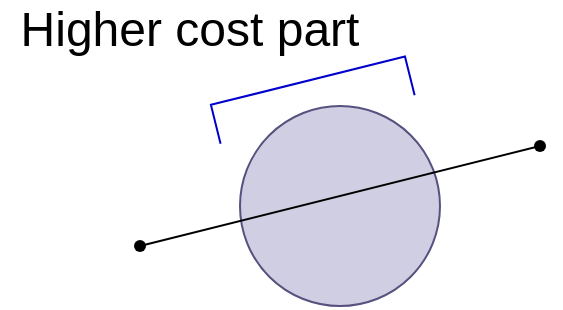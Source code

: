 <mxfile version="20.8.5" type="device" pages="15"><diagram id="A6tB0I88l7W3inPqSk8o" name="Page-1"><mxGraphModel dx="1050" dy="614" grid="1" gridSize="10" guides="1" tooltips="1" connect="1" arrows="1" fold="1" page="1" pageScale="1" pageWidth="827" pageHeight="1169" math="0" shadow="0"><root><mxCell id="0"/><mxCell id="1" parent="0"/><mxCell id="MAv-AXUTzpr7x4LDIFRL-2" value="" style="shape=waypoint;sketch=0;fillStyle=solid;size=6;pointerEvents=1;points=[];fillColor=none;resizable=0;rotatable=0;perimeter=centerPerimeter;snapToPoint=1;" parent="1" vertex="1"><mxGeometry x="350" y="250" width="20" height="20" as="geometry"/></mxCell><mxCell id="MAv-AXUTzpr7x4LDIFRL-4" value="" style="shape=waypoint;sketch=0;fillStyle=solid;size=6;pointerEvents=1;points=[];fillColor=none;resizable=0;rotatable=0;perimeter=centerPerimeter;snapToPoint=1;" parent="1" vertex="1"><mxGeometry x="550" y="200" width="20" height="20" as="geometry"/></mxCell><mxCell id="MAv-AXUTzpr7x4LDIFRL-5" value="" style="ellipse;whiteSpace=wrap;html=1;aspect=fixed;fillColor=#d0cee2;strokeColor=#56517e;" parent="1" vertex="1"><mxGeometry x="410" y="190" width="100" height="100" as="geometry"/></mxCell><mxCell id="MAv-AXUTzpr7x4LDIFRL-13" value="" style="endArrow=none;html=1;rounded=0;exitX=0.487;exitY=0.36;exitDx=0;exitDy=0;exitPerimeter=0;entryX=0.86;entryY=0.99;entryDx=0;entryDy=0;entryPerimeter=0;shadow=0;fixDash=0;backgroundOutline=0;" parent="1" source="MAv-AXUTzpr7x4LDIFRL-2" target="MAv-AXUTzpr7x4LDIFRL-4" edge="1"><mxGeometry width="50" height="50" relative="1" as="geometry"><mxPoint x="430" y="300" as="sourcePoint"/><mxPoint x="480" y="250" as="targetPoint"/></mxGeometry></mxCell><mxCell id="MAv-AXUTzpr7x4LDIFRL-16" value="&lt;font style=&quot;font-size: 24px;&quot;&gt;Higher cost part&lt;/font&gt;" style="text;html=1;strokeColor=none;fillColor=none;align=center;verticalAlign=middle;whiteSpace=wrap;rounded=0;" parent="1" vertex="1"><mxGeometry x="290" y="137.03" width="190" height="30" as="geometry"/></mxCell><mxCell id="MAv-AXUTzpr7x4LDIFRL-20" value="" style="strokeWidth=1;html=1;shape=mxgraph.flowchart.annotation_1;align=left;pointerEvents=1;rotation=76;fillColor=#6d8764;strokeColor=#0000CC;fontColor=#ffffff;" parent="1" vertex="1"><mxGeometry x="436.38" y="137.03" width="20" height="100" as="geometry"/></mxCell></root></mxGraphModel></diagram><diagram id="pmxJFv6nroLKr3M9aMhr" name="Page-2"><mxGraphModel dx="1050" dy="614" grid="1" gridSize="10" guides="1" tooltips="1" connect="1" arrows="1" fold="1" page="1" pageScale="1" pageWidth="827" pageHeight="1169" math="0" shadow="0"><root><mxCell id="0"/><mxCell id="1" parent="0"/><mxCell id="wxuh1r0oGxCuder9asdB-3" value="" style="ellipse;whiteSpace=wrap;html=1;aspect=fixed;fillColor=#d0cee2;strokeColor=#56517e;dropTarget=0;collapsible=0;backgroundOutline=0;movableLabel=0;treeFolding=0;treeMoving=0;" parent="1" vertex="1"><mxGeometry x="360" y="202.97" width="100" height="100" as="geometry"/></mxCell><mxCell id="wxuh1r0oGxCuder9asdB-1" value="" style="shape=waypoint;sketch=0;fillStyle=solid;size=6;pointerEvents=1;points=[];fillColor=none;resizable=0;rotatable=0;perimeter=centerPerimeter;snapToPoint=1;" parent="1" vertex="1"><mxGeometry x="300" y="262.97" width="20" height="20" as="geometry"/></mxCell><mxCell id="wxuh1r0oGxCuder9asdB-2" value="" style="shape=waypoint;fillStyle=solid;size=6;pointerEvents=1;points=[];fillColor=none;resizable=0;rotatable=0;perimeter=centerPerimeter;snapToPoint=1;" parent="1" vertex="1"><mxGeometry x="385.5" y="234.97" width="20" height="20" as="geometry"/></mxCell><mxCell id="wxuh1r0oGxCuder9asdB-4" value="" style="endArrow=none;html=1;rounded=0;exitX=0.487;exitY=0.36;exitDx=0;exitDy=0;exitPerimeter=0;entryX=0.86;entryY=0.99;entryDx=0;entryDy=0;entryPerimeter=0;shadow=0;fixDash=0;backgroundOutline=0;" parent="1" source="wxuh1r0oGxCuder9asdB-1" target="wxuh1r0oGxCuder9asdB-2" edge="1"><mxGeometry width="50" height="50" relative="1" as="geometry"><mxPoint x="380" y="312.97" as="sourcePoint"/><mxPoint x="430" y="262.97" as="targetPoint"/></mxGeometry></mxCell><mxCell id="wxuh1r0oGxCuder9asdB-5" value="&lt;font style=&quot;font-size: 24px;&quot;&gt;Higher cost part&lt;/font&gt;" style="text;html=1;strokeColor=none;fillColor=none;align=center;verticalAlign=middle;whiteSpace=wrap;rounded=0;" parent="1" vertex="1"><mxGeometry x="205" y="159.97" width="197" height="30" as="geometry"/></mxCell><mxCell id="wxuh1r0oGxCuder9asdB-6" value="" style="strokeWidth=1;html=1;shape=mxgraph.flowchart.annotation_1;align=left;pointerEvents=1;rotation=72;strokeColor=#0000CC;" parent="1" vertex="1"><mxGeometry x="357" y="184" width="13" height="38" as="geometry"/></mxCell></root></mxGraphModel></diagram><diagram id="F2Q_9FWgsyVRk7mjjs0s" name="Page-3"><mxGraphModel dx="1050" dy="558" grid="1" gridSize="10" guides="1" tooltips="1" connect="1" arrows="1" fold="1" page="1" pageScale="1" pageWidth="827" pageHeight="1169" math="0" shadow="0"><root><mxCell id="0"/><mxCell id="1" parent="0"/><mxCell id="Bp5m23BnA9uyABr2IrYK-1" value="" style="shape=waypoint;sketch=0;fillStyle=solid;size=6;pointerEvents=1;points=[];fillColor=none;resizable=0;rotatable=0;perimeter=centerPerimeter;snapToPoint=1;" parent="1" vertex="1"><mxGeometry x="340" y="202.97" width="20" height="20" as="geometry"/></mxCell><mxCell id="Bp5m23BnA9uyABr2IrYK-2" value="" style="shape=waypoint;sketch=0;fillStyle=solid;size=6;pointerEvents=1;points=[];fillColor=none;resizable=0;rotatable=0;perimeter=centerPerimeter;snapToPoint=1;" parent="1" vertex="1"><mxGeometry x="540" y="152.97" width="20" height="20" as="geometry"/></mxCell><mxCell id="Bp5m23BnA9uyABr2IrYK-3" value="" style="ellipse;whiteSpace=wrap;html=1;aspect=fixed;fillColor=#d0cee2;strokeColor=#56517e;" parent="1" vertex="1"><mxGeometry x="400" y="142.97" width="100" height="100" as="geometry"/></mxCell><mxCell id="MhhkjC0WyMBcUW5qncuH-1" value="" style="endArrow=none;html=1;rounded=0;shadow=0;strokeColor=#000000;strokeWidth=1;exitX=0.58;exitY=0.322;exitDx=0;exitDy=0;exitPerimeter=0;entryX=0.18;entryY=0.541;entryDx=0;entryDy=0;entryPerimeter=0;" parent="1" source="Bp5m23BnA9uyABr2IrYK-1" target="Bp5m23BnA9uyABr2IrYK-2" edge="1"><mxGeometry width="50" height="50" relative="1" as="geometry"><mxPoint x="500" y="100" as="sourcePoint"/><mxPoint x="550" y="50" as="targetPoint"/></mxGeometry></mxCell><mxCell id="MhhkjC0WyMBcUW5qncuH-2" value="" style="shape=cross;whiteSpace=wrap;html=1;sketch=0;strokeColor=#0000CC;strokeWidth=1;fillColor=#0000CC;rotation=300;" parent="1" vertex="1"><mxGeometry x="434" y="173" width="30" height="30" as="geometry"/></mxCell></root></mxGraphModel></diagram><diagram id="Zsx5hm4qPpK2jRYNvi3d" name="circle_sampling"><mxGraphModel dx="1050" dy="558" grid="1" gridSize="10" guides="1" tooltips="1" connect="1" arrows="1" fold="1" page="1" pageScale="1" pageWidth="827" pageHeight="1169" math="0" shadow="0"><root><mxCell id="0"/><mxCell id="1" parent="0"/><mxCell id="hvhjdeAIe3A8y8KA04qT-1" value="" style="ellipse;whiteSpace=wrap;html=1;sketch=0;strokeWidth=1;fontSize=24;fillColor=#d0cee2;aspect=fixed;fillStyle=auto;strokeColor=#56517e;" parent="1" vertex="1"><mxGeometry x="250" y="150" width="300" height="300" as="geometry"/></mxCell><mxCell id="hvhjdeAIe3A8y8KA04qT-2" value="" style="verticalLabelPosition=bottom;verticalAlign=top;html=1;shape=mxgraph.basic.donut;dx=80;shadow=0;sketch=0;fillStyle=hatch;strokeWidth=3;fontSize=24;gradientDirection=north;fillColor=#fad9d5;strokeColor=#ae4132;" parent="1" vertex="1"><mxGeometry x="210" y="110" width="380" height="380" as="geometry"/></mxCell></root></mxGraphModel></diagram><diagram id="2A9bTibAbFp8gxhp3oWv" name="Page-4"><mxGraphModel dx="1877" dy="1727" grid="1" gridSize="10" guides="1" tooltips="1" connect="1" arrows="1" fold="1" page="1" pageScale="1" pageWidth="827" pageHeight="1169" math="0" shadow="0"><root><mxCell id="0"/><mxCell id="1" parent="0"/><mxCell id="gCcznzfXYy2J0TUsnhvt-1" value="" style="ellipse;whiteSpace=wrap;html=1;aspect=fixed;sketch=0;strokeColor=#ae4132;strokeWidth=1;fontSize=24;fillColor=#fad9d5;fillStyle=auto;" parent="1" vertex="1"><mxGeometry x="710" y="-100" width="380" height="380" as="geometry"/></mxCell><mxCell id="gCcznzfXYy2J0TUsnhvt-2" value="" style="ellipse;whiteSpace=wrap;html=1;aspect=fixed;sketch=0;strokeWidth=1;fontSize=24;strokeColor=#ae4132;fillColor=#fad9d5;" parent="1" vertex="1"><mxGeometry x="-100" y="-80" width="240" height="240" as="geometry"/></mxCell><mxCell id="uPwcgED3dDejvlS4CiR2-1" value="" style="ellipse;whiteSpace=wrap;html=1;sketch=0;strokeWidth=1;fontSize=24;fillColor=#d0cee2;aspect=fixed;fillStyle=auto;strokeColor=#56517e;" parent="1" vertex="1"><mxGeometry x="240" y="500" width="300" height="300" as="geometry"/></mxCell><mxCell id="JXuGmhnshtiWKdMsvSeH-2" value="" style="verticalLabelPosition=bottom;verticalAlign=top;html=1;shape=mxgraph.basic.donut;dx=80;shadow=0;sketch=0;fillStyle=hatch;strokeWidth=2;fontSize=24;gradientDirection=north;fillColor=#fad9d5;strokeColor=#ae4132;" parent="1" vertex="1"><mxGeometry x="200" y="460" width="380" height="380" as="geometry"/></mxCell><mxCell id="JXuGmhnshtiWKdMsvSeH-5" value="" style="ellipse;whiteSpace=wrap;html=1;aspect=fixed;shadow=0;sketch=0;fillStyle=auto;strokeWidth=1;fontSize=24;fillColor=none;gradientDirection=north;" parent="1" vertex="1"><mxGeometry x="-400" y="220" width="330" height="330" as="geometry"/></mxCell></root></mxGraphModel></diagram><diagram id="nCHJpAuGW0pe9Ygbi68F" name="circle_uniform"><mxGraphModel dx="1050" dy="614" grid="1" gridSize="10" guides="1" tooltips="1" connect="1" arrows="1" fold="1" page="1" pageScale="1" pageWidth="827" pageHeight="1169" math="0" shadow="0"><root><mxCell id="0"/><mxCell id="1" parent="0"/><mxCell id="oVNcucL_yEXHfLMIND2j-1" value="" style="ellipse;whiteSpace=wrap;html=1;sketch=0;strokeWidth=1;fontSize=24;fillColor=#d0cee2;aspect=fixed;fillStyle=auto;strokeColor=#56517e;" parent="1" vertex="1"><mxGeometry x="260" y="140" width="300" height="300" as="geometry"/></mxCell><mxCell id="oVNcucL_yEXHfLMIND2j-3" value="" style="ellipse;whiteSpace=wrap;html=1;aspect=fixed;fillColor=#FAD9D5;fillStyle=hatch;strokeColor=#AE4132;strokeWidth=3;" parent="1" vertex="1"><mxGeometry x="260" y="140" width="300" height="300" as="geometry"/></mxCell><mxCell id="CycOtiKnGc6A5IIGkXMe-1" value="" style="ellipse;whiteSpace=wrap;html=1;sketch=0;strokeWidth=1;fontSize=24;fillColor=#d0cee2;aspect=fixed;fillStyle=auto;strokeColor=#56517E;" parent="1" vertex="1"><mxGeometry x="260" y="570" width="300" height="300" as="geometry"/></mxCell><mxCell id="CycOtiKnGc6A5IIGkXMe-2" value="" style="verticalLabelPosition=bottom;verticalAlign=top;html=1;shape=mxgraph.basic.donut;dx=80;shadow=0;sketch=0;fillStyle=hatch;strokeWidth=2;fontSize=24;gradientDirection=north;fillColor=#fad9d5;strokeColor=#ae4132;" parent="1" vertex="1"><mxGeometry x="220" y="530" width="380" height="380" as="geometry"/></mxCell></root></mxGraphModel></diagram><diagram id="ZwE9gRwSXSiE_gKXGxdt" name="mind_map"><mxGraphModel dx="1050" dy="614" grid="1" gridSize="10" guides="1" tooltips="1" connect="1" arrows="1" fold="1" page="1" pageScale="1" pageWidth="827" pageHeight="1169" math="0" shadow="0"><root><mxCell id="0"/><mxCell id="1" parent="0"/><mxCell id="Mch2mxVdKXWB0VF2hUTE-8" style="rounded=0;orthogonalLoop=1;jettySize=auto;html=1;exitX=0.954;exitY=0.279;exitDx=0;exitDy=0;entryX=0.037;entryY=0.696;entryDx=0;entryDy=0;fontSize=18;endArrow=none;endFill=0;exitPerimeter=0;entryPerimeter=0;" parent="1" source="Mch2mxVdKXWB0VF2hUTE-1" target="Mch2mxVdKXWB0VF2hUTE-2" edge="1"><mxGeometry relative="1" as="geometry"/></mxCell><mxCell id="vssRIM5K64rXDkU6ohsd-5" style="edgeStyle=orthogonalEdgeStyle;rounded=0;orthogonalLoop=1;jettySize=auto;html=1;exitX=0.5;exitY=1;exitDx=0;exitDy=0;endArrow=none;endFill=0;" parent="1" source="Mch2mxVdKXWB0VF2hUTE-1" target="vssRIM5K64rXDkU6ohsd-3" edge="1"><mxGeometry relative="1" as="geometry"/></mxCell><mxCell id="Mch2mxVdKXWB0VF2hUTE-1" value="&lt;font style=&quot;font-size: 18px;&quot;&gt;Trajectory optimization&lt;/font&gt;" style="ellipse;whiteSpace=wrap;html=1;fillColor=#f8cecc;strokeColor=#b85450;" parent="1" vertex="1"><mxGeometry x="260" y="200" width="180" height="120" as="geometry"/></mxCell><mxCell id="Mch2mxVdKXWB0VF2hUTE-9" style="rounded=0;orthogonalLoop=1;jettySize=auto;html=1;exitX=0.5;exitY=0;exitDx=0;exitDy=0;entryX=0.5;entryY=1;entryDx=0;entryDy=0;fontSize=18;endArrow=none;endFill=0;" parent="1" source="Mch2mxVdKXWB0VF2hUTE-2" target="Mch2mxVdKXWB0VF2hUTE-5" edge="1"><mxGeometry relative="1" as="geometry"/></mxCell><mxCell id="Mch2mxVdKXWB0VF2hUTE-10" style="edgeStyle=none;rounded=0;orthogonalLoop=1;jettySize=auto;html=1;exitX=0.5;exitY=1;exitDx=0;exitDy=0;entryX=0.5;entryY=0;entryDx=0;entryDy=0;fontSize=18;endArrow=none;endFill=0;" parent="1" source="Mch2mxVdKXWB0VF2hUTE-2" target="Mch2mxVdKXWB0VF2hUTE-6" edge="1"><mxGeometry relative="1" as="geometry"/></mxCell><mxCell id="Mch2mxVdKXWB0VF2hUTE-2" value="&lt;font style=&quot;font-size: 16px;&quot;&gt;Space discretization&lt;/font&gt;" style="ellipse;whiteSpace=wrap;html=1;fillColor=#ffe6cc;strokeColor=#d79b00;" parent="1" vertex="1"><mxGeometry x="470" y="150" width="120" height="80" as="geometry"/></mxCell><mxCell id="Mch2mxVdKXWB0VF2hUTE-7" style="rounded=0;orthogonalLoop=1;jettySize=auto;html=1;fontSize=18;endArrow=none;endFill=0;elbow=vertical;" parent="1" source="Mch2mxVdKXWB0VF2hUTE-3" target="Mch2mxVdKXWB0VF2hUTE-1" edge="1"><mxGeometry relative="1" as="geometry"><mxPoint x="230" y="430" as="sourcePoint"/><mxPoint x="260" y="260" as="targetPoint"/></mxGeometry></mxCell><mxCell id="Mch2mxVdKXWB0VF2hUTE-3" value="&lt;font style=&quot;font-size: 16px;&quot;&gt;Aircraft dynamics&lt;/font&gt;" style="ellipse;whiteSpace=wrap;html=1;fillColor=#ffe6cc;strokeColor=#d79b00;" parent="1" vertex="1"><mxGeometry x="110" y="150" width="120" height="80" as="geometry"/></mxCell><mxCell id="Mch2mxVdKXWB0VF2hUTE-5" value="&lt;font style=&quot;font-size: 15px;&quot;&gt;Deterministic&lt;/font&gt;" style="ellipse;whiteSpace=wrap;html=1;fillColor=#d5e8d4;strokeColor=#82b366;" parent="1" vertex="1"><mxGeometry x="482.5" y="70" width="95" height="60" as="geometry"/></mxCell><mxCell id="Mch2mxVdKXWB0VF2hUTE-6" value="&lt;font style=&quot;font-size: 15px;&quot;&gt;Sampling based&lt;/font&gt;" style="ellipse;whiteSpace=wrap;html=1;fillColor=#d5e8d4;strokeColor=#82b366;" parent="1" vertex="1"><mxGeometry x="482.5" y="250" width="95" height="60" as="geometry"/></mxCell><mxCell id="vssRIM5K64rXDkU6ohsd-3" value="&lt;span style=&quot;font-size: 16px;&quot;&gt;Fast Marching&lt;/span&gt;" style="ellipse;whiteSpace=wrap;html=1;fillColor=#ffe6cc;strokeColor=#d79b00;" parent="1" vertex="1"><mxGeometry x="290" y="370" width="120" height="80" as="geometry"/></mxCell></root></mxGraphModel></diagram><diagram id="b41lEtDZbvY6DkStfi6i" name="FMT_iteration_1"><mxGraphModel dx="1050" dy="614" grid="1" gridSize="10" guides="1" tooltips="1" connect="1" arrows="1" fold="1" page="1" pageScale="1" pageWidth="827" pageHeight="1169" math="1" shadow="0"><root><mxCell id="0"/><mxCell id="1" parent="0"/><mxCell id="W0FZUDf3GgeEgFahGYNB-3" value="" style="ellipse;whiteSpace=wrap;html=1;aspect=fixed;fontSize=15;fillColor=none;dashed=1;" parent="1" vertex="1"><mxGeometry x="142.03" y="92.03" width="145.94" height="145.94" as="geometry"/></mxCell><mxCell id="W0FZUDf3GgeEgFahGYNB-10" style="edgeStyle=none;rounded=0;orthogonalLoop=1;jettySize=auto;html=1;exitX=0.913;exitY=0.303;exitDx=0;exitDy=0;entryX=0.01;entryY=0.671;entryDx=0;entryDy=0;entryPerimeter=0;fontSize=15;startArrow=none;startFill=0;endArrow=none;endFill=0;strokeWidth=1;exitPerimeter=0;" parent="1" source="W0FZUDf3GgeEgFahGYNB-2" target="W0FZUDf3GgeEgFahGYNB-4" edge="1"><mxGeometry relative="1" as="geometry"/></mxCell><mxCell id="W0FZUDf3GgeEgFahGYNB-7" style="edgeStyle=none;rounded=0;orthogonalLoop=1;jettySize=auto;html=1;exitX=0;exitY=0;exitDx=0;exitDy=0;entryX=0;entryY=0;entryDx=0;entryDy=0;fontSize=15;endArrow=classicThin;endFill=1;startArrow=classicThin;startFill=1;" parent="1" source="W0FZUDf3GgeEgFahGYNB-4" target="W0FZUDf3GgeEgFahGYNB-3" edge="1"><mxGeometry relative="1" as="geometry"/></mxCell><mxCell id="W0FZUDf3GgeEgFahGYNB-4" value="" style="ellipse;whiteSpace=wrap;html=1;aspect=fixed;fontSize=15;fillColor=#ffe6cc;strokeColor=#D79B00;" parent="1" vertex="1"><mxGeometry x="210" y="160" width="10" height="10" as="geometry"/></mxCell><mxCell id="W0FZUDf3GgeEgFahGYNB-12" style="edgeStyle=none;rounded=0;orthogonalLoop=1;jettySize=auto;html=1;exitX=0;exitY=0.5;exitDx=0;exitDy=0;entryX=0.939;entryY=0.716;entryDx=0;entryDy=0;entryPerimeter=0;strokeWidth=1;fontSize=15;startArrow=none;startFill=0;endArrow=none;endFill=0;" parent="1" source="W0FZUDf3GgeEgFahGYNB-11" target="W0FZUDf3GgeEgFahGYNB-2" edge="1"><mxGeometry relative="1" as="geometry"/></mxCell><mxCell id="W0FZUDf3GgeEgFahGYNB-11" value="" style="ellipse;whiteSpace=wrap;html=1;aspect=fixed;fontSize=15;fillColor=#ffe6cc;strokeColor=#d79b00;" parent="1" vertex="1"><mxGeometry x="217" y="205" width="10" height="10" as="geometry"/></mxCell><mxCell id="W0FZUDf3GgeEgFahGYNB-14" style="edgeStyle=none;rounded=0;orthogonalLoop=1;jettySize=auto;html=1;exitX=0.5;exitY=0;exitDx=0;exitDy=0;entryX=0.5;entryY=1;entryDx=0;entryDy=0;strokeWidth=1;fontSize=15;startArrow=none;startFill=0;endArrow=none;endFill=0;" parent="1" source="W0FZUDf3GgeEgFahGYNB-13" target="W0FZUDf3GgeEgFahGYNB-2" edge="1"><mxGeometry relative="1" as="geometry"/></mxCell><mxCell id="W0FZUDf3GgeEgFahGYNB-13" value="" style="ellipse;whiteSpace=wrap;html=1;aspect=fixed;fontSize=15;fillColor=#ffe6cc;strokeColor=#d79b00;" parent="1" vertex="1"><mxGeometry x="150" y="266" width="10" height="10" as="geometry"/></mxCell><mxCell id="W0FZUDf3GgeEgFahGYNB-2" value="" style="ellipse;whiteSpace=wrap;html=1;aspect=fixed;fontSize=15;fillColor=#f8cecc;strokeColor=#B85450;" parent="1" vertex="1"><mxGeometry x="164" y="182" width="10" height="10" as="geometry"/></mxCell><mxCell id="W0FZUDf3GgeEgFahGYNB-15" value="" style="ellipse;whiteSpace=wrap;html=1;fontSize=15;fillColor=#d0cee2;strokeColor=none;" parent="1" vertex="1"><mxGeometry x="227" y="169" width="45" height="31" as="geometry"/></mxCell><mxCell id="W0FZUDf3GgeEgFahGYNB-16" value="" style="ellipse;whiteSpace=wrap;html=1;aspect=fixed;fontSize=15;fillColor=#d5e8d4;strokeColor=#82b366;" parent="1" vertex="1"><mxGeometry x="265" y="140" width="10" height="10" as="geometry"/></mxCell><mxCell id="W0FZUDf3GgeEgFahGYNB-17" value="" style="ellipse;whiteSpace=wrap;html=1;aspect=fixed;fontSize=15;fillColor=#d5e8d4;strokeColor=#82b366;" parent="1" vertex="1"><mxGeometry x="256" y="203" width="10" height="10" as="geometry"/></mxCell><mxCell id="W0FZUDf3GgeEgFahGYNB-18" value="" style="ellipse;whiteSpace=wrap;html=1;aspect=fixed;fontSize=15;fillColor=#d5e8d4;strokeColor=#82b366;" parent="1" vertex="1"><mxGeometry x="244.5" y="256" width="10" height="10" as="geometry"/></mxCell><mxCell id="W0FZUDf3GgeEgFahGYNB-19" value="$$r_n$$" style="text;html=1;strokeColor=none;fillColor=none;align=center;verticalAlign=middle;whiteSpace=wrap;rounded=0;fontSize=15;" parent="1" vertex="1"><mxGeometry x="175" y="113" width="30" height="20" as="geometry"/></mxCell><mxCell id="W0FZUDf3GgeEgFahGYNB-20" value="&lt;font color=&quot;#b85450&quot;&gt;$$x_{\text{init}}$$&lt;/font&gt;" style="text;html=1;strokeColor=none;fillColor=none;align=center;verticalAlign=middle;whiteSpace=wrap;rounded=0;fontSize=15;" parent="1" vertex="1"><mxGeometry x="150" y="153" width="30" height="30" as="geometry"/></mxCell><mxCell id="W0FZUDf3GgeEgFahGYNB-22" value="&lt;font color=&quot;#d79b00&quot;&gt;$$z$$&lt;/font&gt;" style="text;html=1;strokeColor=none;fillColor=none;align=center;verticalAlign=middle;whiteSpace=wrap;rounded=0;fontSize=15;fontColor=#FFE599;" parent="1" vertex="1"><mxGeometry x="207" y="140" width="30" height="20" as="geometry"/></mxCell><mxCell id="2U0iLRQp6Vmwy1CJ4qQZ-1" value="" style="ellipse;whiteSpace=wrap;html=1;aspect=fixed;fontSize=15;fillColor=#ffe6cc;strokeColor=#D79B00;" parent="1" vertex="1"><mxGeometry x="30" y="109.03" width="10" height="10" as="geometry"/></mxCell><mxCell id="2U0iLRQp6Vmwy1CJ4qQZ-2" value="" style="ellipse;whiteSpace=wrap;html=1;aspect=fixed;fontSize=15;fillColor=#f8cecc;strokeColor=#b85450;" parent="1" vertex="1"><mxGeometry x="30" y="77" width="10" height="10" as="geometry"/></mxCell><mxCell id="2U0iLRQp6Vmwy1CJ4qQZ-3" value="" style="ellipse;whiteSpace=wrap;html=1;aspect=fixed;fontSize=15;fillColor=#d5e8d4;strokeColor=#82b366;" parent="1" vertex="1"><mxGeometry x="30" y="140" width="10" height="10" as="geometry"/></mxCell><mxCell id="2U0iLRQp6Vmwy1CJ4qQZ-4" value="&lt;font color=&quot;#000000&quot;&gt;$$V_{\text{closed}}$$&lt;/font&gt;" style="text;html=1;strokeColor=none;fillColor=none;align=left;verticalAlign=middle;whiteSpace=wrap;rounded=0;dashed=1;fontSize=15;fontColor=#82B366;" parent="1" vertex="1"><mxGeometry x="50" y="67" width="60" height="30" as="geometry"/></mxCell><mxCell id="2U0iLRQp6Vmwy1CJ4qQZ-5" value="&lt;font color=&quot;#000000&quot;&gt;$$V_{\text{open}}$$&lt;/font&gt;" style="text;html=1;strokeColor=none;fillColor=none;align=left;verticalAlign=middle;whiteSpace=wrap;rounded=0;dashed=1;fontSize=15;fontColor=#82B366;" parent="1" vertex="1"><mxGeometry x="50" y="99.03" width="60" height="30" as="geometry"/></mxCell><mxCell id="2U0iLRQp6Vmwy1CJ4qQZ-6" value="&lt;font color=&quot;#000000&quot;&gt;$$V_{\text{unvisited}}$$&lt;/font&gt;" style="text;html=1;strokeColor=none;fillColor=none;align=left;verticalAlign=middle;whiteSpace=wrap;rounded=0;dashed=1;fontSize=15;fontColor=#82B366;" parent="1" vertex="1"><mxGeometry x="50" y="130" width="60" height="30" as="geometry"/></mxCell></root></mxGraphModel></diagram><diagram id="J-bNUC-x3mINNixFBLxA" name="FMT_iteration_2"><mxGraphModel dx="1050" dy="614" grid="1" gridSize="10" guides="1" tooltips="1" connect="1" arrows="1" fold="1" page="1" pageScale="1" pageWidth="827" pageHeight="1169" math="1" shadow="0"><root><mxCell id="0"/><mxCell id="1" parent="0"/><mxCell id="zXgwKrkeYezHI504Kibe-17" value="" style="ellipse;whiteSpace=wrap;html=1;aspect=fixed;fontSize=15;fillColor=none;dashed=1;" parent="1" vertex="1"><mxGeometry x="476" y="137.99" width="145.94" height="145.94" as="geometry"/></mxCell><mxCell id="zXgwKrkeYezHI504Kibe-18" style="edgeStyle=none;rounded=0;orthogonalLoop=1;jettySize=auto;html=1;exitX=0.913;exitY=0.303;exitDx=0;exitDy=0;entryX=0.01;entryY=0.671;entryDx=0;entryDy=0;entryPerimeter=0;fontSize=15;startArrow=none;startFill=0;endArrow=none;endFill=0;strokeWidth=1;exitPerimeter=0;" parent="1" source="zXgwKrkeYezHI504Kibe-25" target="zXgwKrkeYezHI504Kibe-20" edge="1"><mxGeometry relative="1" as="geometry"/></mxCell><mxCell id="zXgwKrkeYezHI504Kibe-20" value="" style="ellipse;whiteSpace=wrap;html=1;aspect=fixed;fontSize=15;fillColor=#ffe6cc;strokeColor=#D79B00;" parent="1" vertex="1"><mxGeometry x="497.97" y="162.96" width="10" height="10" as="geometry"/></mxCell><mxCell id="zXgwKrkeYezHI504Kibe-21" style="edgeStyle=none;rounded=0;orthogonalLoop=1;jettySize=auto;html=1;exitX=0;exitY=0.5;exitDx=0;exitDy=0;entryX=0.939;entryY=0.716;entryDx=0;entryDy=0;entryPerimeter=0;strokeWidth=1;fontSize=15;startArrow=none;startFill=0;endArrow=none;endFill=0;" parent="1" source="zXgwKrkeYezHI504Kibe-22" target="zXgwKrkeYezHI504Kibe-25" edge="1"><mxGeometry relative="1" as="geometry"/></mxCell><mxCell id="zXgwKrkeYezHI504Kibe-36" style="edgeStyle=none;rounded=0;orthogonalLoop=1;jettySize=auto;html=1;exitX=1;exitY=0.5;exitDx=0;exitDy=0;entryX=0;entryY=0.5;entryDx=0;entryDy=0;dashed=1;dashPattern=1 2;strokeWidth=1;fontSize=15;fontColor=#82B366;startArrow=none;startFill=0;endArrow=none;endFill=0;" parent="1" source="zXgwKrkeYezHI504Kibe-22" target="zXgwKrkeYezHI504Kibe-28" edge="1"><mxGeometry relative="1" as="geometry"/></mxCell><mxCell id="zXgwKrkeYezHI504Kibe-22" value="" style="ellipse;whiteSpace=wrap;html=1;aspect=fixed;fontSize=15;fillColor=#ffe6cc;strokeColor=#d79b00;" parent="1" vertex="1"><mxGeometry x="504.97" y="207.96" width="10" height="10" as="geometry"/></mxCell><mxCell id="zXgwKrkeYezHI504Kibe-23" style="edgeStyle=none;rounded=0;orthogonalLoop=1;jettySize=auto;html=1;exitX=0.5;exitY=0;exitDx=0;exitDy=0;entryX=0.5;entryY=1;entryDx=0;entryDy=0;strokeWidth=1;fontSize=15;startArrow=none;startFill=0;endArrow=none;endFill=0;" parent="1" source="zXgwKrkeYezHI504Kibe-24" target="zXgwKrkeYezHI504Kibe-25" edge="1"><mxGeometry relative="1" as="geometry"/></mxCell><mxCell id="zXgwKrkeYezHI504Kibe-24" value="" style="ellipse;whiteSpace=wrap;html=1;aspect=fixed;fontSize=15;fillColor=#ffe6cc;strokeColor=#d79b00;" parent="1" vertex="1"><mxGeometry x="437.97" y="268.96" width="10" height="10" as="geometry"/></mxCell><mxCell id="zXgwKrkeYezHI504Kibe-25" value="" style="ellipse;whiteSpace=wrap;html=1;aspect=fixed;fontSize=15;fillColor=#f8cecc;strokeColor=#B85450;" parent="1" vertex="1"><mxGeometry x="451.97" y="184.96" width="10" height="10" as="geometry"/></mxCell><mxCell id="zXgwKrkeYezHI504Kibe-26" value="" style="ellipse;whiteSpace=wrap;html=1;fontSize=15;fillColor=#d0cee2;strokeColor=none;" parent="1" vertex="1"><mxGeometry x="514.97" y="171.96" width="45" height="31" as="geometry"/></mxCell><mxCell id="zXgwKrkeYezHI504Kibe-27" value="" style="ellipse;whiteSpace=wrap;html=1;aspect=fixed;fontSize=15;fillColor=#d5e8d4;strokeColor=#82b366;" parent="1" vertex="1"><mxGeometry x="552.97" y="142.96" width="10" height="10" as="geometry"/></mxCell><mxCell id="zXgwKrkeYezHI504Kibe-28" value="" style="ellipse;whiteSpace=wrap;html=1;aspect=fixed;fontSize=15;fillColor=#d5e8d4;strokeColor=#82B366;" parent="1" vertex="1"><mxGeometry x="543.97" y="205.96" width="10" height="10" as="geometry"/></mxCell><mxCell id="zXgwKrkeYezHI504Kibe-29" value="" style="ellipse;whiteSpace=wrap;html=1;aspect=fixed;fontSize=15;fillColor=#d5e8d4;strokeColor=#82b366;" parent="1" vertex="1"><mxGeometry x="532.47" y="258.96" width="10" height="10" as="geometry"/></mxCell><mxCell id="zXgwKrkeYezHI504Kibe-31" value="&lt;font color=&quot;#b85450&quot;&gt;$$x_{\text{init}}$$&lt;/font&gt;" style="text;html=1;strokeColor=none;fillColor=none;align=center;verticalAlign=middle;whiteSpace=wrap;rounded=0;fontSize=15;" parent="1" vertex="1"><mxGeometry x="437.97" y="155.96" width="30" height="30" as="geometry"/></mxCell><mxCell id="zXgwKrkeYezHI504Kibe-32" value="&lt;font color=&quot;#d79b00&quot;&gt;$$y_1$$&lt;/font&gt;" style="text;html=1;strokeColor=none;fillColor=none;align=center;verticalAlign=middle;whiteSpace=wrap;rounded=0;fontSize=15;fontColor=#FFE599;" parent="1" vertex="1"><mxGeometry x="501.97" y="145.99" width="30" height="20" as="geometry"/></mxCell><mxCell id="zXgwKrkeYezHI504Kibe-33" value="&lt;font color=&quot;#d79b00&quot;&gt;$$y_2$$&lt;/font&gt;" style="text;html=1;strokeColor=none;fillColor=none;align=center;verticalAlign=middle;whiteSpace=wrap;rounded=0;fontSize=15;fontColor=#FFE599;" parent="1" vertex="1"><mxGeometry x="487.97" y="212.96" width="30" height="20" as="geometry"/></mxCell><mxCell id="zXgwKrkeYezHI504Kibe-34" value="&lt;font color=&quot;#82b366&quot;&gt;$$x$$&lt;/font&gt;" style="text;html=1;strokeColor=none;fillColor=none;align=center;verticalAlign=middle;whiteSpace=wrap;rounded=0;dashed=1;fontSize=15;fontColor=#D79B00;" parent="1" vertex="1"><mxGeometry x="543.97" y="186.95" width="36.03" height="35.04" as="geometry"/></mxCell><mxCell id="zXgwKrkeYezHI504Kibe-35" style="edgeStyle=none;rounded=0;orthogonalLoop=1;jettySize=auto;html=1;exitX=1;exitY=1;exitDx=0;exitDy=0;entryX=0;entryY=0;entryDx=0;entryDy=0;dashed=1;dashPattern=1 2;strokeWidth=1;fontSize=15;fontColor=#82B366;startArrow=none;startFill=0;endArrow=none;endFill=0;" parent="1" source="zXgwKrkeYezHI504Kibe-20" target="zXgwKrkeYezHI504Kibe-28" edge="1"><mxGeometry relative="1" as="geometry"/></mxCell></root></mxGraphModel></diagram><diagram id="jY1tzc3yzO_rLtltOR8W" name="FMT_iteration_3"><mxGraphModel dx="1050" dy="614" grid="1" gridSize="10" guides="1" tooltips="1" connect="1" arrows="1" fold="1" page="1" pageScale="1" pageWidth="827" pageHeight="1169" math="1" shadow="0"><root><mxCell id="0"/><mxCell id="1" parent="0"/><mxCell id="mKPwioBOKQoo9ggSOABM-1" value="" style="ellipse;whiteSpace=wrap;html=1;aspect=fixed;fontSize=15;fillColor=none;dashed=1;" parent="1" vertex="1"><mxGeometry x="208.03" y="90" width="145.94" height="145.94" as="geometry"/></mxCell><mxCell id="mKPwioBOKQoo9ggSOABM-2" style="edgeStyle=none;rounded=0;orthogonalLoop=1;jettySize=auto;html=1;exitX=0.913;exitY=0.303;exitDx=0;exitDy=0;entryX=0.01;entryY=0.671;entryDx=0;entryDy=0;entryPerimeter=0;fontSize=15;startArrow=none;startFill=0;endArrow=none;endFill=0;strokeWidth=1;exitPerimeter=0;" parent="1" source="mKPwioBOKQoo9ggSOABM-9" target="mKPwioBOKQoo9ggSOABM-3" edge="1"><mxGeometry relative="1" as="geometry"/></mxCell><mxCell id="mKPwioBOKQoo9ggSOABM-3" value="" style="ellipse;whiteSpace=wrap;html=1;aspect=fixed;fontSize=15;fillColor=#ffe6cc;strokeColor=#D79B00;" parent="1" vertex="1"><mxGeometry x="230" y="114.97" width="10" height="10" as="geometry"/></mxCell><mxCell id="mKPwioBOKQoo9ggSOABM-4" style="edgeStyle=none;rounded=0;orthogonalLoop=1;jettySize=auto;html=1;exitX=0;exitY=0.5;exitDx=0;exitDy=0;entryX=0.939;entryY=0.716;entryDx=0;entryDy=0;entryPerimeter=0;strokeWidth=1;fontSize=15;startArrow=none;startFill=0;endArrow=none;endFill=0;" parent="1" source="mKPwioBOKQoo9ggSOABM-6" target="mKPwioBOKQoo9ggSOABM-9" edge="1"><mxGeometry relative="1" as="geometry"/></mxCell><mxCell id="mKPwioBOKQoo9ggSOABM-5" style="edgeStyle=none;rounded=0;orthogonalLoop=1;jettySize=auto;html=1;exitX=1;exitY=0.5;exitDx=0;exitDy=0;entryX=0;entryY=0.5;entryDx=0;entryDy=0;strokeWidth=1;fontSize=15;fontColor=#82B366;startArrow=none;startFill=0;endArrow=none;endFill=0;" parent="1" source="mKPwioBOKQoo9ggSOABM-6" target="mKPwioBOKQoo9ggSOABM-12" edge="1"><mxGeometry relative="1" as="geometry"/></mxCell><mxCell id="mKPwioBOKQoo9ggSOABM-6" value="" style="ellipse;whiteSpace=wrap;html=1;aspect=fixed;fontSize=15;fillColor=#ffe6cc;strokeColor=#d79b00;" parent="1" vertex="1"><mxGeometry x="237" y="159.97" width="10" height="10" as="geometry"/></mxCell><mxCell id="mKPwioBOKQoo9ggSOABM-7" style="edgeStyle=none;rounded=0;orthogonalLoop=1;jettySize=auto;html=1;exitX=0.5;exitY=0;exitDx=0;exitDy=0;entryX=0.5;entryY=1;entryDx=0;entryDy=0;strokeWidth=1;fontSize=15;startArrow=none;startFill=0;endArrow=none;endFill=0;" parent="1" source="mKPwioBOKQoo9ggSOABM-8" target="mKPwioBOKQoo9ggSOABM-9" edge="1"><mxGeometry relative="1" as="geometry"/></mxCell><mxCell id="mKPwioBOKQoo9ggSOABM-8" value="" style="ellipse;whiteSpace=wrap;html=1;aspect=fixed;fontSize=15;fillColor=#ffe6cc;strokeColor=#d79b00;" parent="1" vertex="1"><mxGeometry x="170" y="220.97" width="10" height="10" as="geometry"/></mxCell><mxCell id="mKPwioBOKQoo9ggSOABM-9" value="" style="ellipse;whiteSpace=wrap;html=1;aspect=fixed;fontSize=15;fillColor=#f8cecc;strokeColor=#B85450;" parent="1" vertex="1"><mxGeometry x="184" y="136.97" width="10" height="10" as="geometry"/></mxCell><mxCell id="mKPwioBOKQoo9ggSOABM-10" value="" style="ellipse;whiteSpace=wrap;html=1;fontSize=15;fillColor=#d0cee2;strokeColor=none;" parent="1" vertex="1"><mxGeometry x="247" y="123.97" width="45" height="31" as="geometry"/></mxCell><mxCell id="mKPwioBOKQoo9ggSOABM-11" value="" style="ellipse;whiteSpace=wrap;html=1;aspect=fixed;fontSize=15;fillColor=#d5e8d4;strokeColor=#82b366;" parent="1" vertex="1"><mxGeometry x="285" y="94.97" width="10" height="10" as="geometry"/></mxCell><mxCell id="mKPwioBOKQoo9ggSOABM-12" value="" style="ellipse;whiteSpace=wrap;html=1;aspect=fixed;fontSize=15;fillColor=#d5e8d4;strokeColor=#82B366;" parent="1" vertex="1"><mxGeometry x="276" y="157.97" width="10" height="10" as="geometry"/></mxCell><mxCell id="mKPwioBOKQoo9ggSOABM-13" value="" style="ellipse;whiteSpace=wrap;html=1;aspect=fixed;fontSize=15;fillColor=#d5e8d4;strokeColor=#82b366;" parent="1" vertex="1"><mxGeometry x="264.5" y="210.97" width="10" height="10" as="geometry"/></mxCell><mxCell id="mKPwioBOKQoo9ggSOABM-14" value="&lt;font color=&quot;#b85450&quot;&gt;$$x_{\text{init}}$$&lt;/font&gt;" style="text;html=1;strokeColor=none;fillColor=none;align=center;verticalAlign=middle;whiteSpace=wrap;rounded=0;fontSize=15;" parent="1" vertex="1"><mxGeometry x="170" y="107.97" width="30" height="30" as="geometry"/></mxCell><mxCell id="mKPwioBOKQoo9ggSOABM-15" value="&lt;font color=&quot;#d79b00&quot;&gt;$$y_1$$&lt;/font&gt;" style="text;html=1;strokeColor=none;fillColor=none;align=center;verticalAlign=middle;whiteSpace=wrap;rounded=0;fontSize=15;fontColor=#FFE599;" parent="1" vertex="1"><mxGeometry x="234" y="98" width="30" height="20" as="geometry"/></mxCell><mxCell id="mKPwioBOKQoo9ggSOABM-16" value="&lt;font color=&quot;#d79b00&quot;&gt;$$y_2$$&lt;/font&gt;" style="text;html=1;strokeColor=none;fillColor=none;align=center;verticalAlign=middle;whiteSpace=wrap;rounded=0;fontSize=15;fontColor=#FFE599;" parent="1" vertex="1"><mxGeometry x="220" y="164.97" width="30" height="20" as="geometry"/></mxCell><mxCell id="mKPwioBOKQoo9ggSOABM-17" value="&lt;font color=&quot;#82b366&quot;&gt;$$x$$&lt;/font&gt;" style="text;html=1;strokeColor=none;fillColor=none;align=center;verticalAlign=middle;whiteSpace=wrap;rounded=0;dashed=1;fontSize=15;fontColor=#D79B00;" parent="1" vertex="1"><mxGeometry x="276" y="138.96" width="36.03" height="35.04" as="geometry"/></mxCell></root></mxGraphModel></diagram><diagram id="Eq424AM2EKE7TG0n_iyW" name="FMT_iteration_4"><mxGraphModel dx="1050" dy="614" grid="1" gridSize="10" guides="1" tooltips="1" connect="1" arrows="1" fold="1" page="1" pageScale="1" pageWidth="827" pageHeight="1169" math="1" shadow="0"><root><mxCell id="0"/><mxCell id="1" parent="0"/><mxCell id="fsNbI5f3ugmAC7G3K9kc-2" style="edgeStyle=none;rounded=0;orthogonalLoop=1;jettySize=auto;html=1;exitX=0.913;exitY=0.303;exitDx=0;exitDy=0;entryX=0.01;entryY=0.671;entryDx=0;entryDy=0;entryPerimeter=0;fontSize=15;startArrow=none;startFill=0;endArrow=none;endFill=0;strokeWidth=1;exitPerimeter=0;" parent="1" source="fsNbI5f3ugmAC7G3K9kc-9" target="fsNbI5f3ugmAC7G3K9kc-3" edge="1"><mxGeometry relative="1" as="geometry"/></mxCell><mxCell id="fsNbI5f3ugmAC7G3K9kc-18" style="edgeStyle=none;rounded=0;orthogonalLoop=1;jettySize=auto;html=1;exitX=0.926;exitY=0.297;exitDx=0;exitDy=0;entryX=0.019;entryY=0.645;entryDx=0;entryDy=0;strokeWidth=1;fontSize=15;fontColor=#82B366;startArrow=none;startFill=0;endArrow=none;endFill=0;exitPerimeter=0;entryPerimeter=0;" parent="1" source="fsNbI5f3ugmAC7G3K9kc-3" target="fsNbI5f3ugmAC7G3K9kc-11" edge="1"><mxGeometry relative="1" as="geometry"/></mxCell><mxCell id="fsNbI5f3ugmAC7G3K9kc-3" value="" style="ellipse;whiteSpace=wrap;html=1;aspect=fixed;fontSize=15;fillColor=#f8cecc;strokeColor=#b85450;" parent="1" vertex="1"><mxGeometry x="230" y="114.97" width="10" height="10" as="geometry"/></mxCell><mxCell id="fsNbI5f3ugmAC7G3K9kc-4" style="edgeStyle=none;rounded=0;orthogonalLoop=1;jettySize=auto;html=1;exitX=0;exitY=0.5;exitDx=0;exitDy=0;entryX=0.939;entryY=0.716;entryDx=0;entryDy=0;entryPerimeter=0;strokeWidth=1;fontSize=15;startArrow=none;startFill=0;endArrow=none;endFill=0;" parent="1" source="fsNbI5f3ugmAC7G3K9kc-6" target="fsNbI5f3ugmAC7G3K9kc-9" edge="1"><mxGeometry relative="1" as="geometry"/></mxCell><mxCell id="fsNbI5f3ugmAC7G3K9kc-5" style="edgeStyle=none;rounded=0;orthogonalLoop=1;jettySize=auto;html=1;exitX=1;exitY=0.5;exitDx=0;exitDy=0;entryX=0;entryY=0.5;entryDx=0;entryDy=0;strokeWidth=1;fontSize=15;fontColor=#82B366;startArrow=none;startFill=0;endArrow=none;endFill=0;" parent="1" source="fsNbI5f3ugmAC7G3K9kc-6" target="fsNbI5f3ugmAC7G3K9kc-12" edge="1"><mxGeometry relative="1" as="geometry"/></mxCell><mxCell id="fsNbI5f3ugmAC7G3K9kc-6" value="" style="ellipse;whiteSpace=wrap;html=1;aspect=fixed;fontSize=15;fillColor=#ffe6cc;strokeColor=#d79b00;" parent="1" vertex="1"><mxGeometry x="237" y="159.97" width="10" height="10" as="geometry"/></mxCell><mxCell id="fsNbI5f3ugmAC7G3K9kc-7" style="edgeStyle=none;rounded=0;orthogonalLoop=1;jettySize=auto;html=1;exitX=0.5;exitY=0;exitDx=0;exitDy=0;entryX=0.5;entryY=1;entryDx=0;entryDy=0;strokeWidth=1;fontSize=15;startArrow=none;startFill=0;endArrow=none;endFill=0;" parent="1" source="fsNbI5f3ugmAC7G3K9kc-8" target="fsNbI5f3ugmAC7G3K9kc-9" edge="1"><mxGeometry relative="1" as="geometry"/></mxCell><mxCell id="fsNbI5f3ugmAC7G3K9kc-8" value="" style="ellipse;whiteSpace=wrap;html=1;aspect=fixed;fontSize=15;fillColor=#ffe6cc;strokeColor=#d79b00;" parent="1" vertex="1"><mxGeometry x="170" y="220.97" width="10" height="10" as="geometry"/></mxCell><mxCell id="fsNbI5f3ugmAC7G3K9kc-9" value="" style="ellipse;whiteSpace=wrap;html=1;aspect=fixed;fontSize=15;fillColor=#f8cecc;strokeColor=#B85450;" parent="1" vertex="1"><mxGeometry x="184" y="136.97" width="10" height="10" as="geometry"/></mxCell><mxCell id="fsNbI5f3ugmAC7G3K9kc-10" value="" style="ellipse;whiteSpace=wrap;html=1;fontSize=15;fillColor=#d0cee2;strokeColor=none;" parent="1" vertex="1"><mxGeometry x="247" y="123.97" width="45" height="31" as="geometry"/></mxCell><mxCell id="fsNbI5f3ugmAC7G3K9kc-11" value="" style="ellipse;whiteSpace=wrap;html=1;aspect=fixed;fontSize=15;fillColor=#ffe6cc;strokeColor=#d79b00;" parent="1" vertex="1"><mxGeometry x="285" y="94.97" width="10" height="10" as="geometry"/></mxCell><mxCell id="fsNbI5f3ugmAC7G3K9kc-12" value="" style="ellipse;whiteSpace=wrap;html=1;aspect=fixed;fontSize=15;fillColor=#ffe6cc;strokeColor=#d79b00;" parent="1" vertex="1"><mxGeometry x="276" y="157.97" width="10" height="10" as="geometry"/></mxCell><mxCell id="fsNbI5f3ugmAC7G3K9kc-13" value="" style="ellipse;whiteSpace=wrap;html=1;aspect=fixed;fontSize=15;fillColor=#d5e8d4;strokeColor=#82b366;" parent="1" vertex="1"><mxGeometry x="264.5" y="210.97" width="10" height="10" as="geometry"/></mxCell><mxCell id="fsNbI5f3ugmAC7G3K9kc-14" value="&lt;font color=&quot;#b85450&quot;&gt;$$x_{\text{init}}$$&lt;/font&gt;" style="text;html=1;strokeColor=none;fillColor=none;align=center;verticalAlign=middle;whiteSpace=wrap;rounded=0;fontSize=15;" parent="1" vertex="1"><mxGeometry x="170" y="107.97" width="30" height="30" as="geometry"/></mxCell></root></mxGraphModel></diagram><diagram id="coZQnLbqqsQvKrLbEkMt" name="sampling_init"><mxGraphModel dx="1050" dy="614" grid="1" gridSize="10" guides="1" tooltips="1" connect="1" arrows="1" fold="1" page="1" pageScale="1" pageWidth="827" pageHeight="1169" math="0" shadow="0"><root><mxCell id="0"/><mxCell id="1" parent="0"/><mxCell id="L7U8C6Nl0mr-V5Y2beec-2" value="" style="rounded=0;whiteSpace=wrap;html=1;strokeColor=#000000;fontSize=15;fontColor=#000000;fillColor=#FF6666;strokeWidth=1;fillStyle=hatch;" vertex="1" parent="1"><mxGeometry x="100" y="70" width="560" height="320" as="geometry"/></mxCell><mxCell id="L7U8C6Nl0mr-V5Y2beec-1" value="" style="ellipse;whiteSpace=wrap;html=1;aspect=fixed;strokeColor=#56517E;strokeWidth=2;fontSize=15;fontColor=#ffffff;fillColor=#D0CEE2;" vertex="1" parent="1"><mxGeometry x="374" y="170" width="80" height="80" as="geometry"/></mxCell></root></mxGraphModel></diagram><diagram id="KaGhvpXopf4dLD2MdBjE" name="sampling_uniform"><mxGraphModel dx="1050" dy="614" grid="1" gridSize="10" guides="1" tooltips="1" connect="1" arrows="1" fold="1" page="1" pageScale="1" pageWidth="827" pageHeight="1169" math="1" shadow="0"><root><mxCell id="0"/><mxCell id="1" parent="0"/><mxCell id="YBOacgJjSIBBL_SIHASh-2" value="" style="ellipse;whiteSpace=wrap;html=1;aspect=fixed;strokeColor=#56517E;strokeWidth=2;fontSize=15;fontColor=#ffffff;fillColor=#D0CEE2;" parent="1" vertex="1"><mxGeometry x="374" y="170" width="80" height="80" as="geometry"/></mxCell><mxCell id="YBOacgJjSIBBL_SIHASh-1" value="" style="rounded=0;whiteSpace=wrap;html=1;strokeColor=#000000;fontSize=15;fontColor=#000000;fillColor=#FF6666;strokeWidth=1;fillStyle=hatch;" parent="1" vertex="1"><mxGeometry x="100" y="70" width="560" height="320" as="geometry"/></mxCell></root></mxGraphModel></diagram><diagram id="Ype2nS32_aQJXDmvhux4" name="sampling_obstacles"><mxGraphModel dx="1050" dy="614" grid="1" gridSize="10" guides="1" tooltips="1" connect="1" arrows="1" fold="1" page="1" pageScale="1" pageWidth="827" pageHeight="1169" math="1" shadow="0"><root><mxCell id="0"/><mxCell id="1" parent="0"/><mxCell id="pQ_f4Pa17Z5QqlUONbje-1" value="" style="ellipse;whiteSpace=wrap;html=1;aspect=fixed;strokeColor=#56517E;strokeWidth=2;fontSize=15;fontColor=#ffffff;fillColor=#D0CEE2;" parent="1" vertex="1"><mxGeometry x="354" y="160" width="80" height="80" as="geometry"/></mxCell><mxCell id="pQ_f4Pa17Z5QqlUONbje-2" value="" style="rounded=0;whiteSpace=wrap;html=1;strokeColor=default;fontSize=15;fontColor=#000000;fillColor=#FF6666;strokeWidth=1;fillStyle=hatch;gradientColor=none;gradientDirection=north;" parent="1" vertex="1"><mxGeometry x="80" y="60" width="560" height="320" as="geometry"/></mxCell><mxCell id="pQ_f4Pa17Z5QqlUONbje-3" value="" style="verticalLabelPosition=bottom;verticalAlign=top;html=1;shape=mxgraph.basic.donut;dx=25;fillStyle=hatch;strokeColor=default;strokeWidth=1;fontSize=15;fontColor=#000000;fillColor=#33FF33;gradientColor=none;gradientDirection=north;dashed=1;" parent="1" vertex="1"><mxGeometry x="341" y="147.5" width="105" height="105" as="geometry"/></mxCell></root></mxGraphModel></diagram><diagram id="qVoRb0pqVYaiIZHTDXLH" name="Page-14"><mxGraphModel dx="292" dy="171" grid="1" gridSize="10" guides="1" tooltips="1" connect="1" arrows="1" fold="1" page="1" pageScale="1" pageWidth="827" pageHeight="1169" math="0" shadow="0"><root><mxCell id="0"/><mxCell id="1" parent="0"/><mxCell id="Enn0gQq0XpKic6AZ50vD-2" value="" style="endArrow=none;html=1;rounded=0;fillColor=#f8cecc;strokeColor=#b85450;" edge="1" parent="1"><mxGeometry width="50" height="50" relative="1" as="geometry"><mxPoint x="90" y="310" as="sourcePoint"/><mxPoint x="80" y="240" as="targetPoint"/></mxGeometry></mxCell><mxCell id="Enn0gQq0XpKic6AZ50vD-4" value="" style="endArrow=classic;html=1;rounded=0;fillColor=#f8cecc;strokeColor=#b85450;strokeWidth=1;startArrow=none;startFill=0;" edge="1" parent="1"><mxGeometry width="50" height="50" relative="1" as="geometry"><mxPoint x="90" y="310" as="sourcePoint"/><mxPoint x="150" y="350" as="targetPoint"/></mxGeometry></mxCell><mxCell id="Enn0gQq0XpKic6AZ50vD-7" value="" style="curved=1;endArrow=classic;html=1;rounded=0;fillColor=#d5e8d4;strokeColor=#82b366;" edge="1" parent="1"><mxGeometry width="50" height="50" relative="1" as="geometry"><mxPoint x="80" y="240" as="sourcePoint"/><mxPoint x="150" y="350" as="targetPoint"/><Array as="points"><mxPoint x="90" y="300"/><mxPoint x="110" y="320"/></Array></mxGeometry></mxCell></root></mxGraphModel></diagram></mxfile>